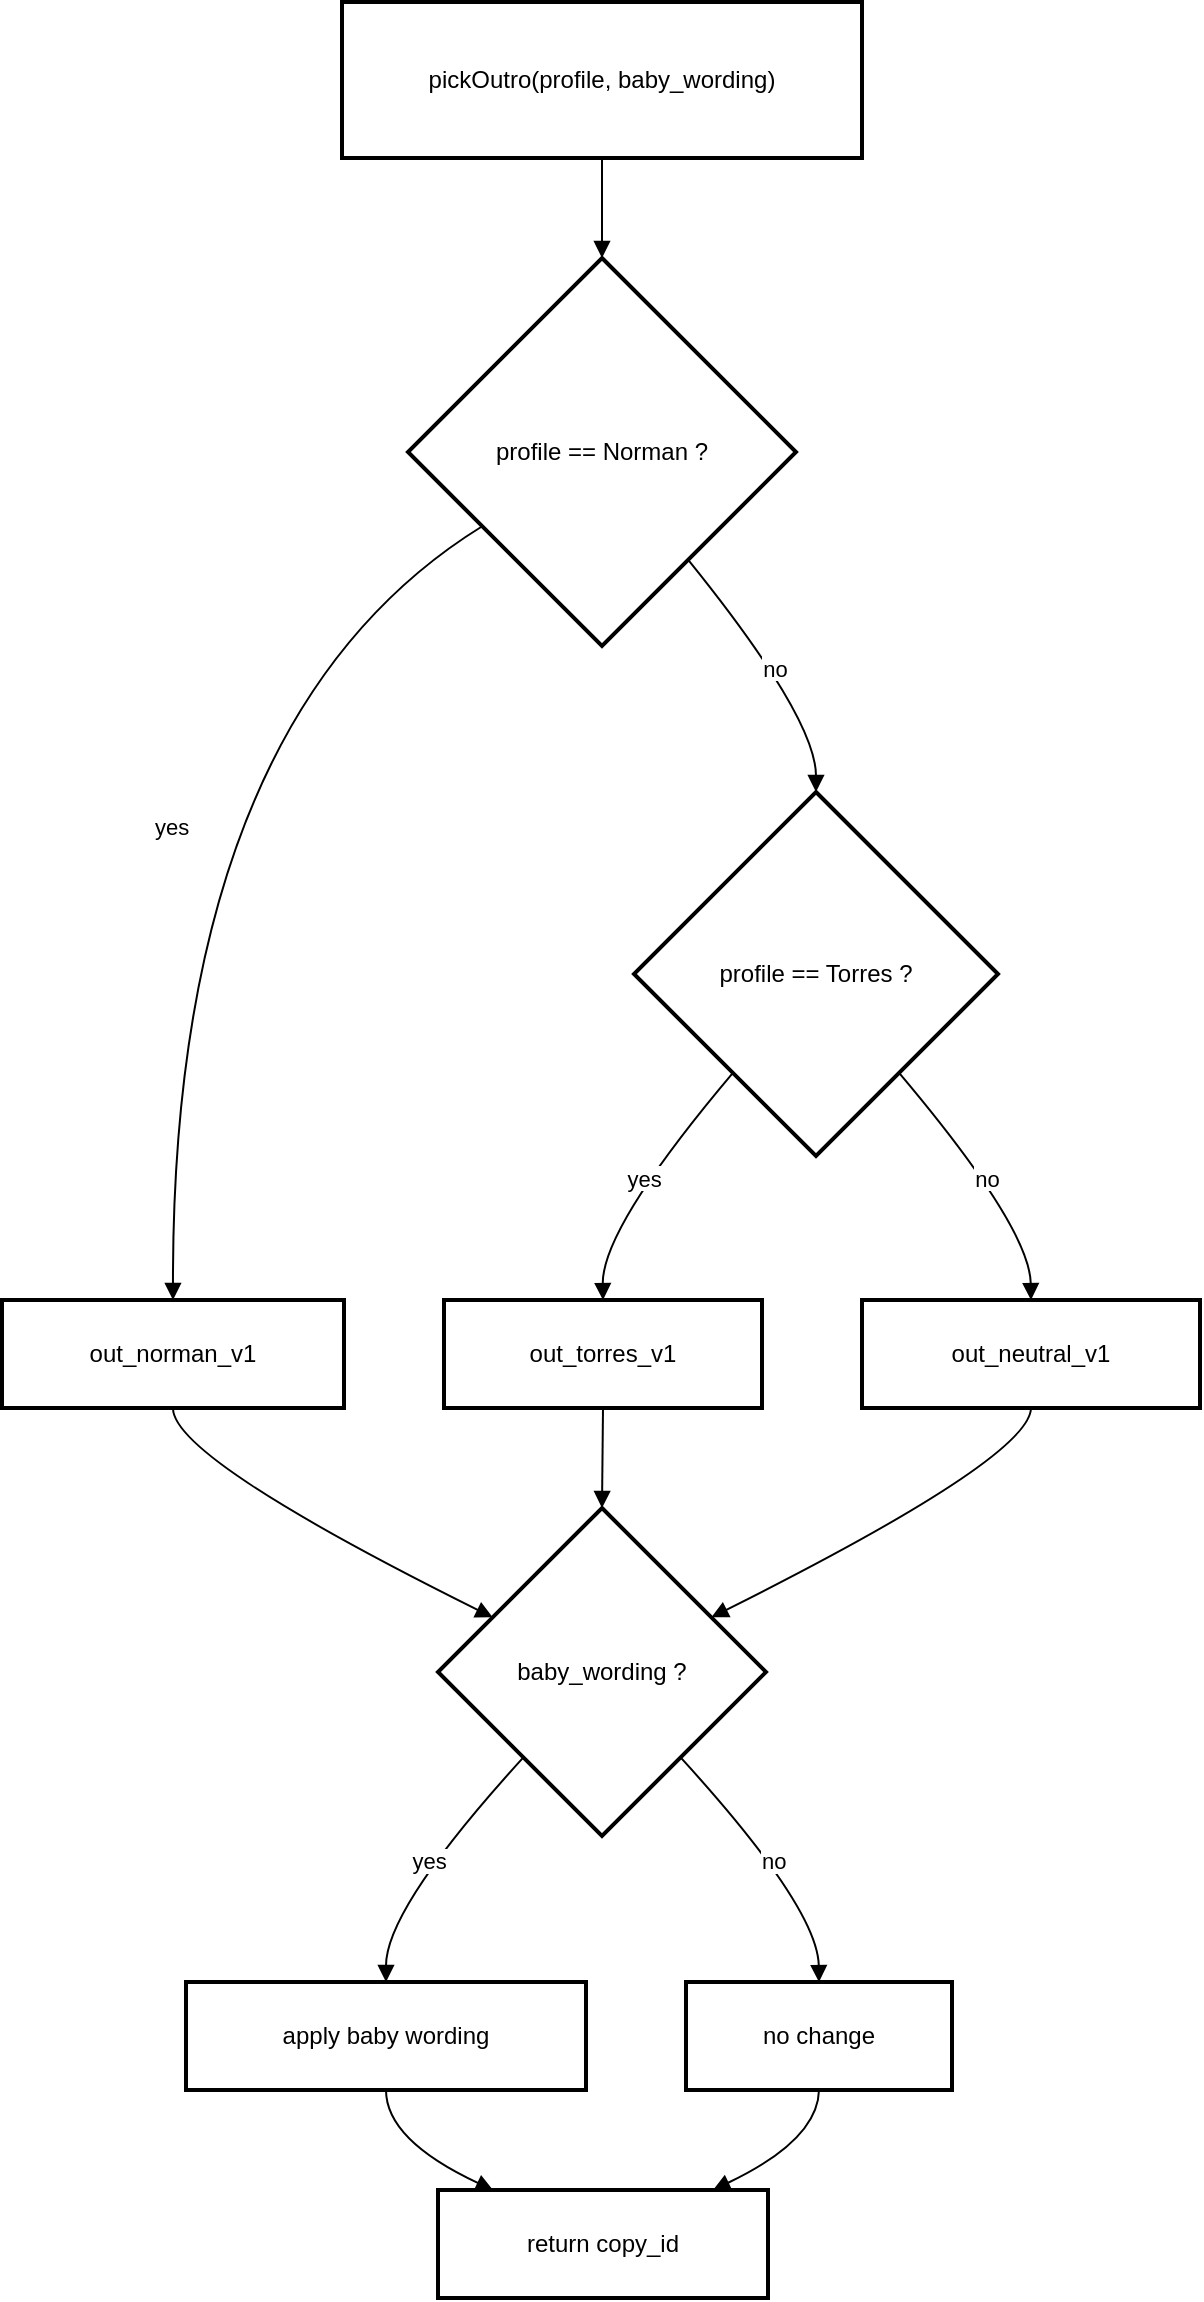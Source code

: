 <mxfile version="28.1.1">
  <diagram name="Page-1" id="Dc9u9emBxYf35oY0OBHQ">
    <mxGraphModel dx="1034" dy="666" grid="1" gridSize="10" guides="1" tooltips="1" connect="1" arrows="1" fold="1" page="1" pageScale="1" pageWidth="850" pageHeight="1100" math="0" shadow="0">
      <root>
        <mxCell id="0" />
        <mxCell id="1" parent="0" />
        <mxCell id="PCrmknRLg6h6ma3Kbnh2-1" value="pickOutro(profile, baby_wording)" style="whiteSpace=wrap;strokeWidth=2;" vertex="1" parent="1">
          <mxGeometry x="190" y="20" width="260" height="78" as="geometry" />
        </mxCell>
        <mxCell id="PCrmknRLg6h6ma3Kbnh2-2" value="profile == Norman ?" style="rhombus;strokeWidth=2;whiteSpace=wrap;" vertex="1" parent="1">
          <mxGeometry x="223" y="148" width="194" height="194" as="geometry" />
        </mxCell>
        <mxCell id="PCrmknRLg6h6ma3Kbnh2-3" value="out_norman_v1" style="whiteSpace=wrap;strokeWidth=2;" vertex="1" parent="1">
          <mxGeometry x="20" y="669" width="171" height="54" as="geometry" />
        </mxCell>
        <mxCell id="PCrmknRLg6h6ma3Kbnh2-4" value="profile == Torres ?" style="rhombus;strokeWidth=2;whiteSpace=wrap;" vertex="1" parent="1">
          <mxGeometry x="336" y="415" width="182" height="182" as="geometry" />
        </mxCell>
        <mxCell id="PCrmknRLg6h6ma3Kbnh2-5" value="out_torres_v1" style="whiteSpace=wrap;strokeWidth=2;" vertex="1" parent="1">
          <mxGeometry x="241" y="669" width="159" height="54" as="geometry" />
        </mxCell>
        <mxCell id="PCrmknRLg6h6ma3Kbnh2-6" value="out_neutral_v1" style="whiteSpace=wrap;strokeWidth=2;" vertex="1" parent="1">
          <mxGeometry x="450" y="669" width="169" height="54" as="geometry" />
        </mxCell>
        <mxCell id="PCrmknRLg6h6ma3Kbnh2-7" value="baby_wording ?" style="rhombus;strokeWidth=2;whiteSpace=wrap;" vertex="1" parent="1">
          <mxGeometry x="238" y="773" width="164" height="164" as="geometry" />
        </mxCell>
        <mxCell id="PCrmknRLg6h6ma3Kbnh2-8" value="apply baby wording" style="whiteSpace=wrap;strokeWidth=2;" vertex="1" parent="1">
          <mxGeometry x="112" y="1010" width="200" height="54" as="geometry" />
        </mxCell>
        <mxCell id="PCrmknRLg6h6ma3Kbnh2-9" value="no change" style="whiteSpace=wrap;strokeWidth=2;" vertex="1" parent="1">
          <mxGeometry x="362" y="1010" width="133" height="54" as="geometry" />
        </mxCell>
        <mxCell id="PCrmknRLg6h6ma3Kbnh2-10" value="return copy_id" style="whiteSpace=wrap;strokeWidth=2;" vertex="1" parent="1">
          <mxGeometry x="238" y="1114" width="165" height="54" as="geometry" />
        </mxCell>
        <mxCell id="PCrmknRLg6h6ma3Kbnh2-11" value="" style="curved=1;startArrow=none;endArrow=block;exitX=0.5;exitY=1;entryX=0.5;entryY=0;rounded=0;" edge="1" parent="1" source="PCrmknRLg6h6ma3Kbnh2-1" target="PCrmknRLg6h6ma3Kbnh2-2">
          <mxGeometry relative="1" as="geometry">
            <Array as="points" />
          </mxGeometry>
        </mxCell>
        <mxCell id="PCrmknRLg6h6ma3Kbnh2-12" value="yes" style="curved=1;startArrow=none;endArrow=block;exitX=0;exitY=0.81;entryX=0.5;entryY=0;rounded=0;" edge="1" parent="1" source="PCrmknRLg6h6ma3Kbnh2-2" target="PCrmknRLg6h6ma3Kbnh2-3">
          <mxGeometry relative="1" as="geometry">
            <Array as="points">
              <mxPoint x="105" y="378" />
            </Array>
          </mxGeometry>
        </mxCell>
        <mxCell id="PCrmknRLg6h6ma3Kbnh2-13" value="no" style="curved=1;startArrow=none;endArrow=block;exitX=0.9;exitY=1;entryX=0.5;entryY=0;rounded=0;" edge="1" parent="1" source="PCrmknRLg6h6ma3Kbnh2-2" target="PCrmknRLg6h6ma3Kbnh2-4">
          <mxGeometry relative="1" as="geometry">
            <Array as="points">
              <mxPoint x="427" y="378" />
            </Array>
          </mxGeometry>
        </mxCell>
        <mxCell id="PCrmknRLg6h6ma3Kbnh2-14" value="yes" style="curved=1;startArrow=none;endArrow=block;exitX=0.08;exitY=1;entryX=0.5;entryY=0;rounded=0;" edge="1" parent="1" source="PCrmknRLg6h6ma3Kbnh2-4" target="PCrmknRLg6h6ma3Kbnh2-5">
          <mxGeometry relative="1" as="geometry">
            <Array as="points">
              <mxPoint x="320" y="633" />
            </Array>
          </mxGeometry>
        </mxCell>
        <mxCell id="PCrmknRLg6h6ma3Kbnh2-15" value="no" style="curved=1;startArrow=none;endArrow=block;exitX=0.92;exitY=1;entryX=0.5;entryY=0;rounded=0;" edge="1" parent="1" source="PCrmknRLg6h6ma3Kbnh2-4" target="PCrmknRLg6h6ma3Kbnh2-6">
          <mxGeometry relative="1" as="geometry">
            <Array as="points">
              <mxPoint x="534" y="633" />
            </Array>
          </mxGeometry>
        </mxCell>
        <mxCell id="PCrmknRLg6h6ma3Kbnh2-16" value="" style="curved=1;startArrow=none;endArrow=block;exitX=0.5;exitY=1;entryX=0;entryY=0.25;rounded=0;" edge="1" parent="1" source="PCrmknRLg6h6ma3Kbnh2-3" target="PCrmknRLg6h6ma3Kbnh2-7">
          <mxGeometry relative="1" as="geometry">
            <Array as="points">
              <mxPoint x="105" y="748" />
            </Array>
          </mxGeometry>
        </mxCell>
        <mxCell id="PCrmknRLg6h6ma3Kbnh2-17" value="" style="curved=1;startArrow=none;endArrow=block;exitX=0.5;exitY=1;entryX=0.5;entryY=0;rounded=0;" edge="1" parent="1" source="PCrmknRLg6h6ma3Kbnh2-5" target="PCrmknRLg6h6ma3Kbnh2-7">
          <mxGeometry relative="1" as="geometry">
            <Array as="points" />
          </mxGeometry>
        </mxCell>
        <mxCell id="PCrmknRLg6h6ma3Kbnh2-18" value="" style="curved=1;startArrow=none;endArrow=block;exitX=0.5;exitY=1;entryX=1;entryY=0.25;rounded=0;" edge="1" parent="1" source="PCrmknRLg6h6ma3Kbnh2-6" target="PCrmknRLg6h6ma3Kbnh2-7">
          <mxGeometry relative="1" as="geometry">
            <Array as="points">
              <mxPoint x="534" y="748" />
            </Array>
          </mxGeometry>
        </mxCell>
        <mxCell id="PCrmknRLg6h6ma3Kbnh2-19" value="yes" style="curved=1;startArrow=none;endArrow=block;exitX=0.04;exitY=1;entryX=0.5;entryY=-0.01;rounded=0;" edge="1" parent="1" source="PCrmknRLg6h6ma3Kbnh2-7" target="PCrmknRLg6h6ma3Kbnh2-8">
          <mxGeometry relative="1" as="geometry">
            <Array as="points">
              <mxPoint x="212" y="973" />
            </Array>
          </mxGeometry>
        </mxCell>
        <mxCell id="PCrmknRLg6h6ma3Kbnh2-20" value="no" style="curved=1;startArrow=none;endArrow=block;exitX=0.96;exitY=1;entryX=0.5;entryY=-0.01;rounded=0;" edge="1" parent="1" source="PCrmknRLg6h6ma3Kbnh2-7" target="PCrmknRLg6h6ma3Kbnh2-9">
          <mxGeometry relative="1" as="geometry">
            <Array as="points">
              <mxPoint x="428" y="973" />
            </Array>
          </mxGeometry>
        </mxCell>
        <mxCell id="PCrmknRLg6h6ma3Kbnh2-21" value="" style="curved=1;startArrow=none;endArrow=block;exitX=0.5;exitY=0.99;entryX=0.16;entryY=-0.01;rounded=0;" edge="1" parent="1" source="PCrmknRLg6h6ma3Kbnh2-8" target="PCrmknRLg6h6ma3Kbnh2-10">
          <mxGeometry relative="1" as="geometry">
            <Array as="points">
              <mxPoint x="212" y="1089" />
            </Array>
          </mxGeometry>
        </mxCell>
        <mxCell id="PCrmknRLg6h6ma3Kbnh2-22" value="" style="curved=1;startArrow=none;endArrow=block;exitX=0.5;exitY=0.99;entryX=0.84;entryY=-0.01;rounded=0;" edge="1" parent="1" source="PCrmknRLg6h6ma3Kbnh2-9" target="PCrmknRLg6h6ma3Kbnh2-10">
          <mxGeometry relative="1" as="geometry">
            <Array as="points">
              <mxPoint x="428" y="1089" />
            </Array>
          </mxGeometry>
        </mxCell>
      </root>
    </mxGraphModel>
  </diagram>
</mxfile>

